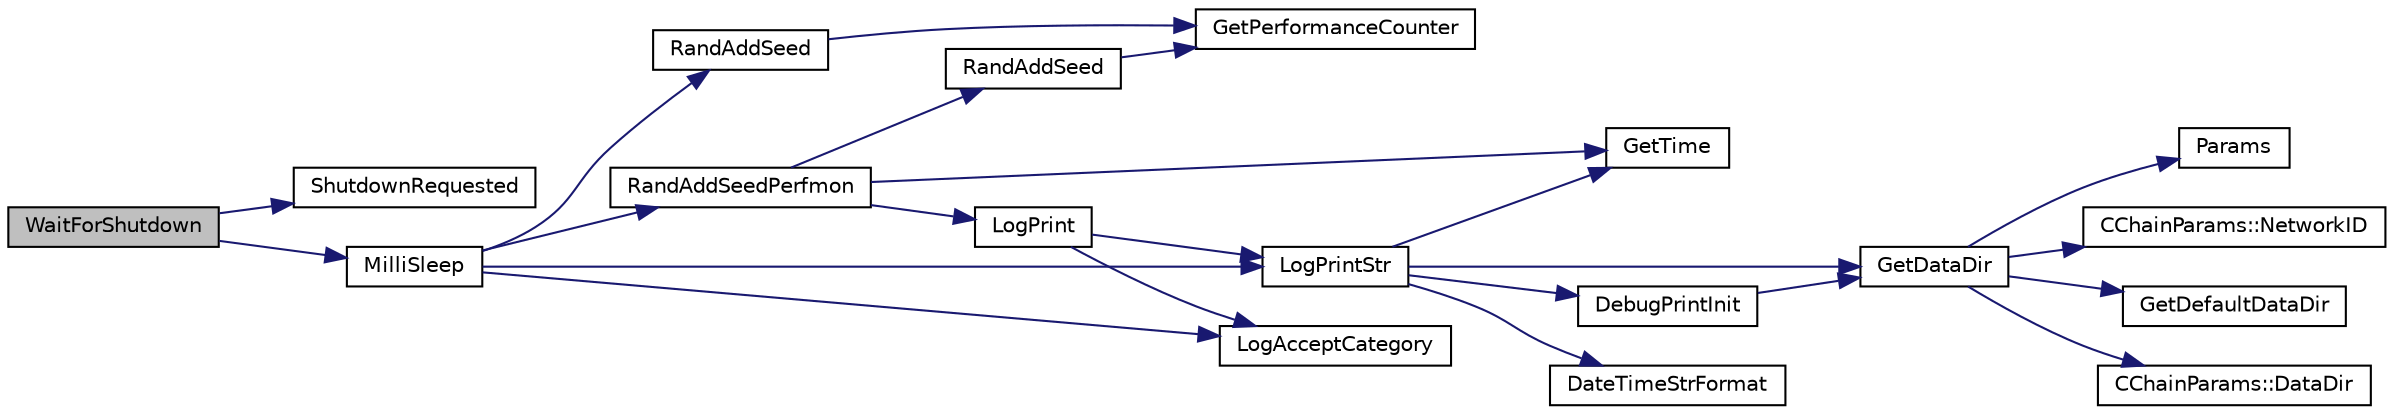 digraph "WaitForShutdown"
{
  edge [fontname="Helvetica",fontsize="10",labelfontname="Helvetica",labelfontsize="10"];
  node [fontname="Helvetica",fontsize="10",shape=record];
  rankdir="LR";
  Node1882 [label="WaitForShutdown",height=0.2,width=0.4,color="black", fillcolor="grey75", style="filled", fontcolor="black"];
  Node1882 -> Node1883 [color="midnightblue",fontsize="10",style="solid",fontname="Helvetica"];
  Node1883 [label="ShutdownRequested",height=0.2,width=0.4,color="black", fillcolor="white", style="filled",URL="$d0/dc9/init_8cpp.html#a6f201ca9fe6b594f1985c12b4482ea5a"];
  Node1882 -> Node1884 [color="midnightblue",fontsize="10",style="solid",fontname="Helvetica"];
  Node1884 [label="MilliSleep",height=0.2,width=0.4,color="black", fillcolor="white", style="filled",URL="$d8/d3c/util_8h.html#ac635182d3e845eda4af4fa5ab31609da"];
  Node1884 -> Node1885 [color="midnightblue",fontsize="10",style="solid",fontname="Helvetica"];
  Node1885 [label="RandAddSeed",height=0.2,width=0.4,color="black", fillcolor="white", style="filled",URL="$d8/d3c/util_8h.html#ab699fbdf803610a4e2060fd87787f7e0"];
  Node1885 -> Node1886 [color="midnightblue",fontsize="10",style="solid",fontname="Helvetica"];
  Node1886 [label="GetPerformanceCounter",height=0.2,width=0.4,color="black", fillcolor="white", style="filled",URL="$d8/d3c/util_8h.html#acd4d9988b9bb3f31fddf72a34b2bc37f"];
  Node1884 -> Node1887 [color="midnightblue",fontsize="10",style="solid",fontname="Helvetica"];
  Node1887 [label="RandAddSeedPerfmon",height=0.2,width=0.4,color="black", fillcolor="white", style="filled",URL="$d8/d3c/util_8h.html#a786af12a87491f8dc24351d93b9833b6"];
  Node1887 -> Node1888 [color="midnightblue",fontsize="10",style="solid",fontname="Helvetica"];
  Node1888 [label="RandAddSeed",height=0.2,width=0.4,color="black", fillcolor="white", style="filled",URL="$df/d2d/util_8cpp.html#ab699fbdf803610a4e2060fd87787f7e0"];
  Node1888 -> Node1886 [color="midnightblue",fontsize="10",style="solid",fontname="Helvetica"];
  Node1887 -> Node1889 [color="midnightblue",fontsize="10",style="solid",fontname="Helvetica"];
  Node1889 [label="GetTime",height=0.2,width=0.4,color="black", fillcolor="white", style="filled",URL="$df/d2d/util_8cpp.html#a46fac5fba8ba905b5f9acb364f5d8c6f"];
  Node1887 -> Node1890 [color="midnightblue",fontsize="10",style="solid",fontname="Helvetica"];
  Node1890 [label="LogPrint",height=0.2,width=0.4,color="black", fillcolor="white", style="filled",URL="$d8/d3c/util_8h.html#aab1f837a2366f424bdc996fdf6352171"];
  Node1890 -> Node1891 [color="midnightblue",fontsize="10",style="solid",fontname="Helvetica"];
  Node1891 [label="LogAcceptCategory",height=0.2,width=0.4,color="black", fillcolor="white", style="filled",URL="$d8/d3c/util_8h.html#a343d2a13efe00125f78d25dafb0a8d98"];
  Node1890 -> Node1892 [color="midnightblue",fontsize="10",style="solid",fontname="Helvetica"];
  Node1892 [label="LogPrintStr",height=0.2,width=0.4,color="black", fillcolor="white", style="filled",URL="$d8/d3c/util_8h.html#afd4c3002b2797c0560adddb6af3ca1da"];
  Node1892 -> Node1893 [color="midnightblue",fontsize="10",style="solid",fontname="Helvetica"];
  Node1893 [label="DebugPrintInit",height=0.2,width=0.4,color="black", fillcolor="white", style="filled",URL="$df/d2d/util_8cpp.html#a751ff5f21d880737811136b5e0bcea12"];
  Node1893 -> Node1894 [color="midnightblue",fontsize="10",style="solid",fontname="Helvetica"];
  Node1894 [label="GetDataDir",height=0.2,width=0.4,color="black", fillcolor="white", style="filled",URL="$df/d2d/util_8cpp.html#ab83866a054745d4b30a3948a1b44beba"];
  Node1894 -> Node1895 [color="midnightblue",fontsize="10",style="solid",fontname="Helvetica"];
  Node1895 [label="Params",height=0.2,width=0.4,color="black", fillcolor="white", style="filled",URL="$df/dbf/chainparams_8cpp.html#ace5c5b706d71a324a417dd2db394fd4a",tooltip="Return the currently selected parameters. "];
  Node1894 -> Node1896 [color="midnightblue",fontsize="10",style="solid",fontname="Helvetica"];
  Node1896 [label="CChainParams::NetworkID",height=0.2,width=0.4,color="black", fillcolor="white", style="filled",URL="$d1/d4f/class_c_chain_params.html#a90dc493ec0c0325c98c3ac06eb99862b"];
  Node1894 -> Node1897 [color="midnightblue",fontsize="10",style="solid",fontname="Helvetica"];
  Node1897 [label="GetDefaultDataDir",height=0.2,width=0.4,color="black", fillcolor="white", style="filled",URL="$df/d2d/util_8cpp.html#ab272995de020a3bcbf743be630e485c6"];
  Node1894 -> Node1898 [color="midnightblue",fontsize="10",style="solid",fontname="Helvetica"];
  Node1898 [label="CChainParams::DataDir",height=0.2,width=0.4,color="black", fillcolor="white", style="filled",URL="$d1/d4f/class_c_chain_params.html#a959488b5d8e6fe62857940b831d73a78"];
  Node1892 -> Node1894 [color="midnightblue",fontsize="10",style="solid",fontname="Helvetica"];
  Node1892 -> Node1899 [color="midnightblue",fontsize="10",style="solid",fontname="Helvetica"];
  Node1899 [label="DateTimeStrFormat",height=0.2,width=0.4,color="black", fillcolor="white", style="filled",URL="$df/d2d/util_8cpp.html#a749bc6776c8ec72d7c5e4dea56aee415"];
  Node1892 -> Node1889 [color="midnightblue",fontsize="10",style="solid",fontname="Helvetica"];
  Node1884 -> Node1891 [color="midnightblue",fontsize="10",style="solid",fontname="Helvetica"];
  Node1884 -> Node1892 [color="midnightblue",fontsize="10",style="solid",fontname="Helvetica"];
}

